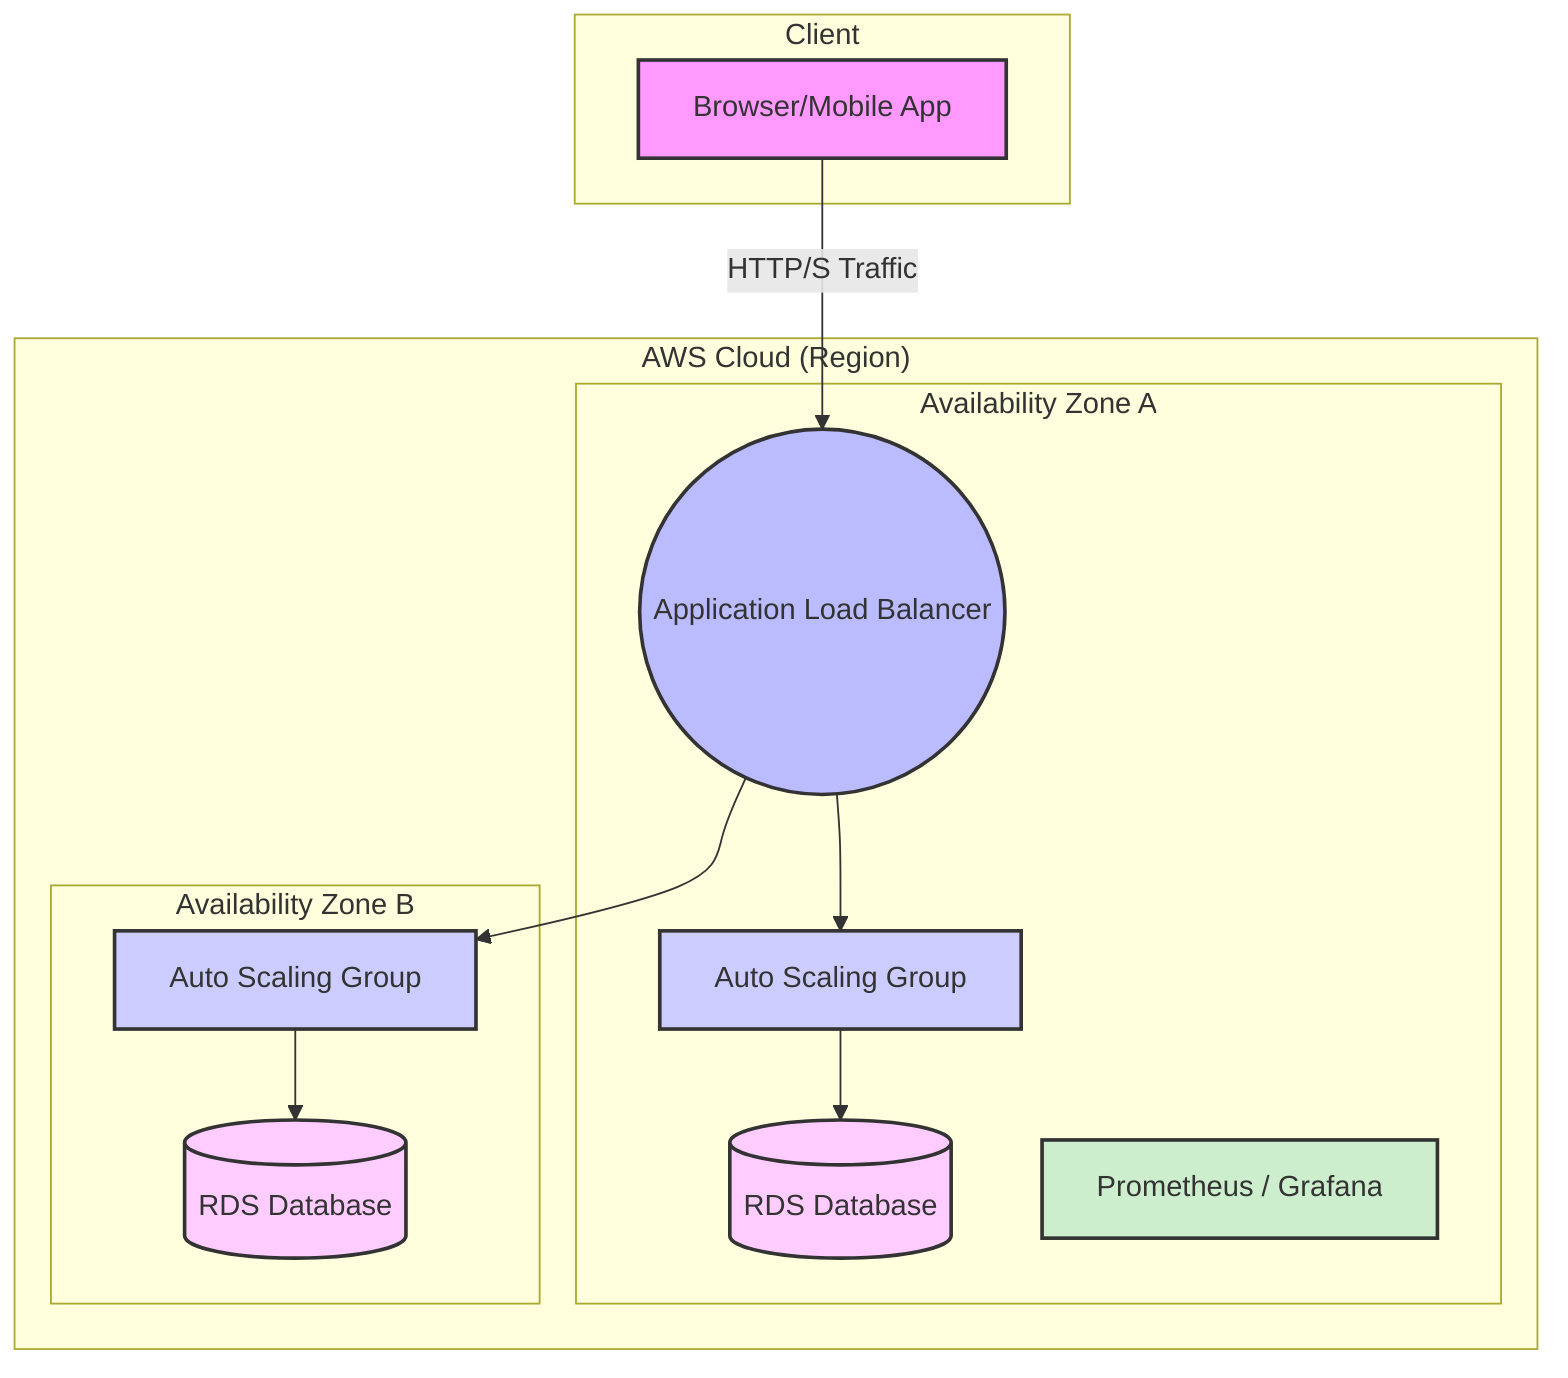 graph TD
    subgraph "Client"
        A[Browser/Mobile App]
    end

    subgraph "AWS Cloud (Region)"
        direction LR
        subgraph "Availability Zone A"
            direction TB
            B((Application Load Balancer))
            C[Auto Scaling Group]
            D[(RDS Database)]
            E[Prometheus / Grafana]
        end

        subgraph "Availability Zone B"
            direction TB
            F[Auto Scaling Group]
            G[(RDS Database)]
        end
        B --> C
        B --> F
        C --> D
        F --> G
    end

    A -- "HTTP/S Traffic" --> B
    
    style A fill:#f9f,stroke:#333,stroke-width:2px
    style B fill:#bbf,stroke:#333,stroke-width:2px
    style C fill:#ccf,stroke:#333,stroke-width:2px
    style F fill:#ccf,stroke:#333,stroke-width:2px
    style D fill:#fcf,stroke:#333,stroke-width:2px
    style G fill:#fcf,stroke:#333,stroke-width:2px
    style E fill:#cec,stroke:#333,stroke-width:2px